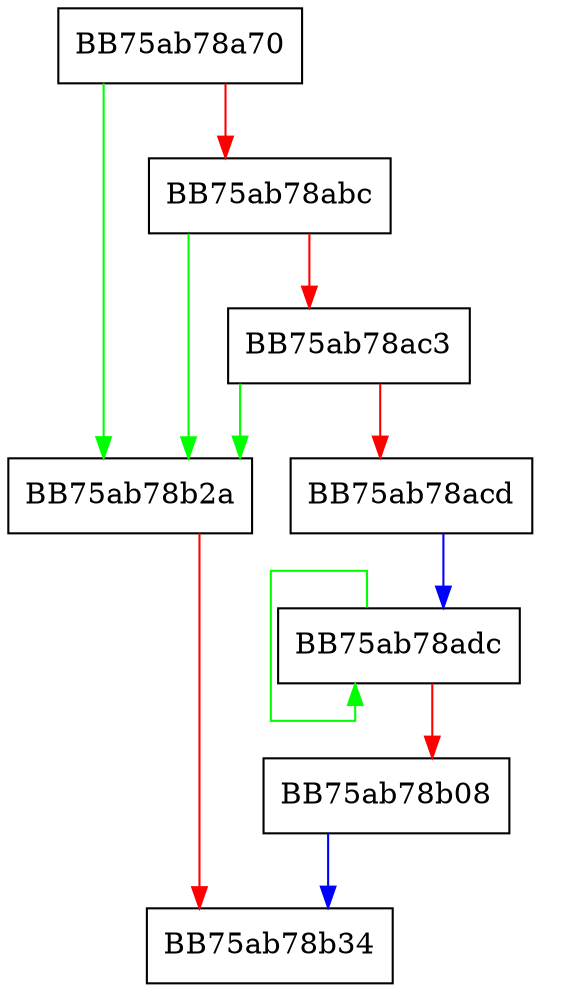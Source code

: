 digraph GetAttributePathAndName {
  node [shape="box"];
  graph [splines=ortho];
  BB75ab78a70 -> BB75ab78b2a [color="green"];
  BB75ab78a70 -> BB75ab78abc [color="red"];
  BB75ab78abc -> BB75ab78b2a [color="green"];
  BB75ab78abc -> BB75ab78ac3 [color="red"];
  BB75ab78ac3 -> BB75ab78b2a [color="green"];
  BB75ab78ac3 -> BB75ab78acd [color="red"];
  BB75ab78acd -> BB75ab78adc [color="blue"];
  BB75ab78adc -> BB75ab78adc [color="green"];
  BB75ab78adc -> BB75ab78b08 [color="red"];
  BB75ab78b08 -> BB75ab78b34 [color="blue"];
  BB75ab78b2a -> BB75ab78b34 [color="red"];
}